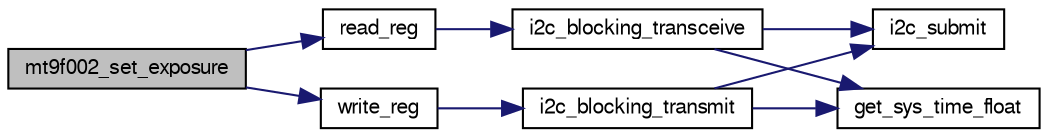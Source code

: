 digraph "mt9f002_set_exposure"
{
  edge [fontname="FreeSans",fontsize="10",labelfontname="FreeSans",labelfontsize="10"];
  node [fontname="FreeSans",fontsize="10",shape=record];
  rankdir="LR";
  Node1 [label="mt9f002_set_exposure",height=0.2,width=0.4,color="black", fillcolor="grey75", style="filled", fontcolor="black"];
  Node1 -> Node2 [color="midnightblue",fontsize="10",style="solid",fontname="FreeSans"];
  Node2 [label="read_reg",height=0.2,width=0.4,color="black", fillcolor="white", style="filled",URL="$mt9f002_8c.html#a776f344a93cb1df009bcf51511f151ae",tooltip="Read multiple bytes from a register. "];
  Node2 -> Node3 [color="midnightblue",fontsize="10",style="solid",fontname="FreeSans"];
  Node3 [label="i2c_blocking_transceive",height=0.2,width=0.4,color="black", fillcolor="white", style="filled",URL="$group__i2c.html#ga0666a38e1bb2dc7a6b796a404e27fef4",tooltip="Submit a write/read transaction and wait for it to complete. "];
  Node3 -> Node4 [color="midnightblue",fontsize="10",style="solid",fontname="FreeSans"];
  Node4 [label="i2c_submit",height=0.2,width=0.4,color="black", fillcolor="white", style="filled",URL="$group__i2c.html#ga4eed48e542a9c71b93372f5a38d7e367",tooltip="Submit a I2C transaction. "];
  Node3 -> Node5 [color="midnightblue",fontsize="10",style="solid",fontname="FreeSans"];
  Node5 [label="get_sys_time_float",height=0.2,width=0.4,color="black", fillcolor="white", style="filled",URL="$sys__time_8h.html#af486c2fb33d8d33645256a9970eb056e",tooltip="Get the time in seconds since startup. "];
  Node1 -> Node6 [color="midnightblue",fontsize="10",style="solid",fontname="FreeSans"];
  Node6 [label="write_reg",height=0.2,width=0.4,color="black", fillcolor="white", style="filled",URL="$mt9f002_8c.html#ab00cad0726a874bbfacc6481624e7463",tooltip="Write multiple bytes to a single register. "];
  Node6 -> Node7 [color="midnightblue",fontsize="10",style="solid",fontname="FreeSans"];
  Node7 [label="i2c_blocking_transmit",height=0.2,width=0.4,color="black", fillcolor="white", style="filled",URL="$group__i2c.html#gad729c07f3a162f0463cbe381f4b538d3",tooltip="Submit a write only transaction and wait for it to complete. "];
  Node7 -> Node4 [color="midnightblue",fontsize="10",style="solid",fontname="FreeSans"];
  Node7 -> Node5 [color="midnightblue",fontsize="10",style="solid",fontname="FreeSans"];
}
